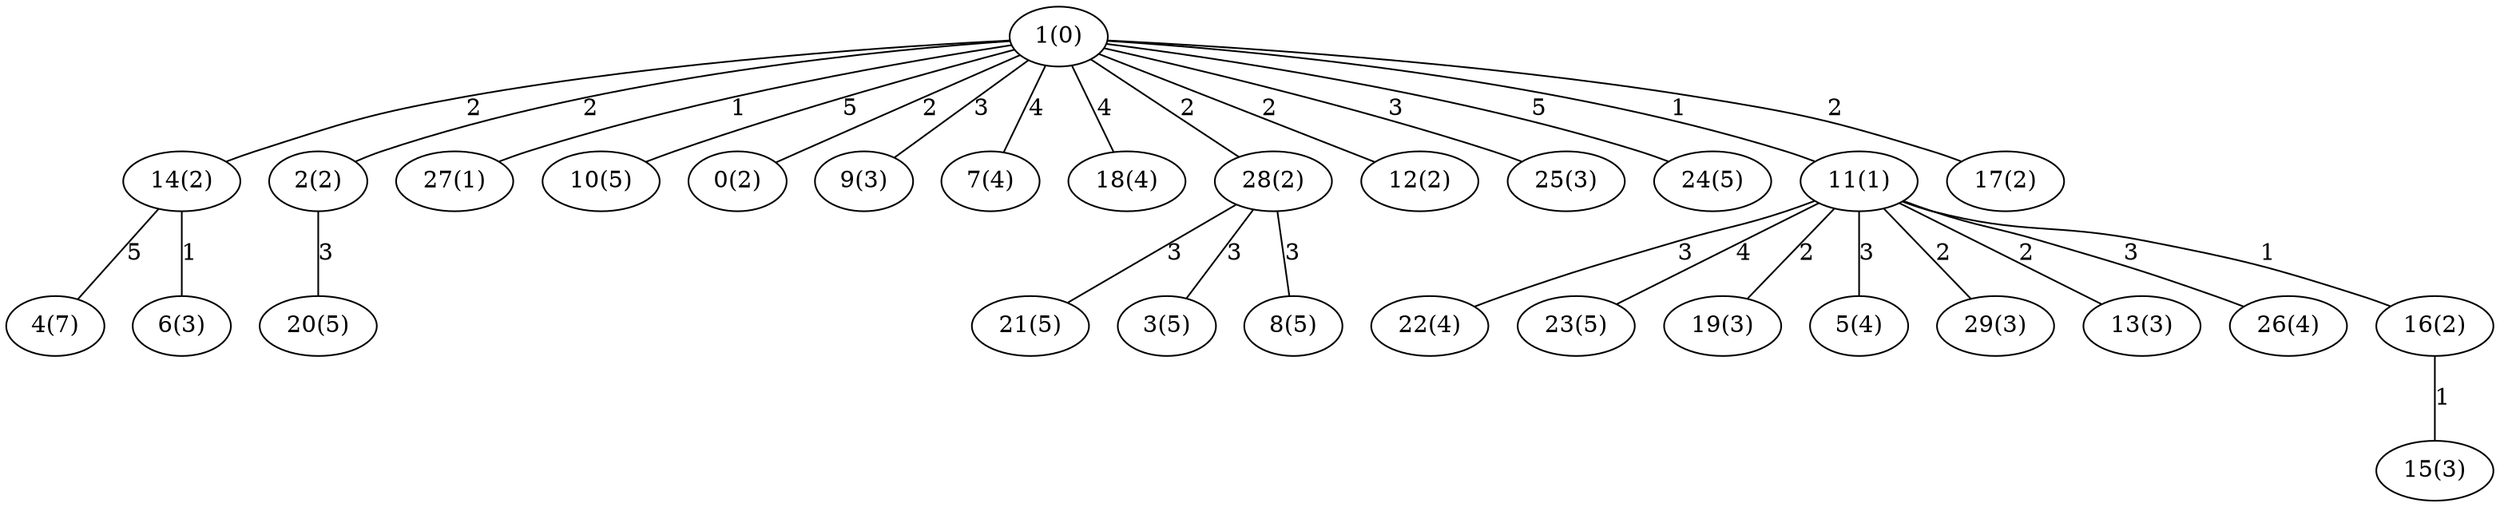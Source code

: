 graph{
   21 [label="21(5)"];
   14 [label="14(2)"];
   2 [label="2(2)"];
   22 [label="22(4)"];
   3 [label="3(5)"];
   27 [label="27(1)"];
   10 [label="10(5)"];
   23 [label="23(5)"];
   4 [label="4(7)"];
   0 [label="0(2)"];
   19 [label="19(3)"];
   9 [label="9(3)"];
   5 [label="5(4)"];
   7 [label="7(4)"];
   1 [label="1(0)"];
   18 [label="18(4)"];
   29 [label="29(3)"];
   20 [label="20(5)"];
   28 [label="28(2)"];
   13 [label="13(3)"];
   26 [label="26(4)"];
   6 [label="6(3)"];
   12 [label="12(2)"];
   25 [label="25(3)"];
   24 [label="24(5)"];
   16 [label="16(2)"];
   8 [label="8(5)"];
   11 [label="11(1)"];
   17 [label="17(2)"];
   15 [label="15(3)"];
   1 -- 24 [label="5"];
   1 -- 12 [label="2"];
   11 -- 16 [label="1"];
   1 -- 17 [label="2"];
   28 -- 3 [label="3"];
   1 -- 11 [label="1"];
   28 -- 21 [label="3"];
   1 -- 14 [label="2"];
   1 -- 2 [label="2"];
   11 -- 22 [label="3"];
   14 -- 6 [label="1"];
   2 -- 20 [label="3"];
   1 -- 27 [label="1"];
   1 -- 10 [label="5"];
   11 -- 26 [label="3"];
   14 -- 4 [label="5"];
   11 -- 23 [label="4"];
   16 -- 15 [label="1"];
   1 -- 9 [label="3"];
   1 -- 0 [label="2"];
   1 -- 18 [label="4"];
   11 -- 19 [label="2"];
   1 -- 7 [label="4"];
   11 -- 5 [label="3"];
   11 -- 29 [label="2"];
   1 -- 25 [label="3"];
   1 -- 28 [label="2"];
   28 -- 8 [label="3"];
   11 -- 13 [label="2"];
}